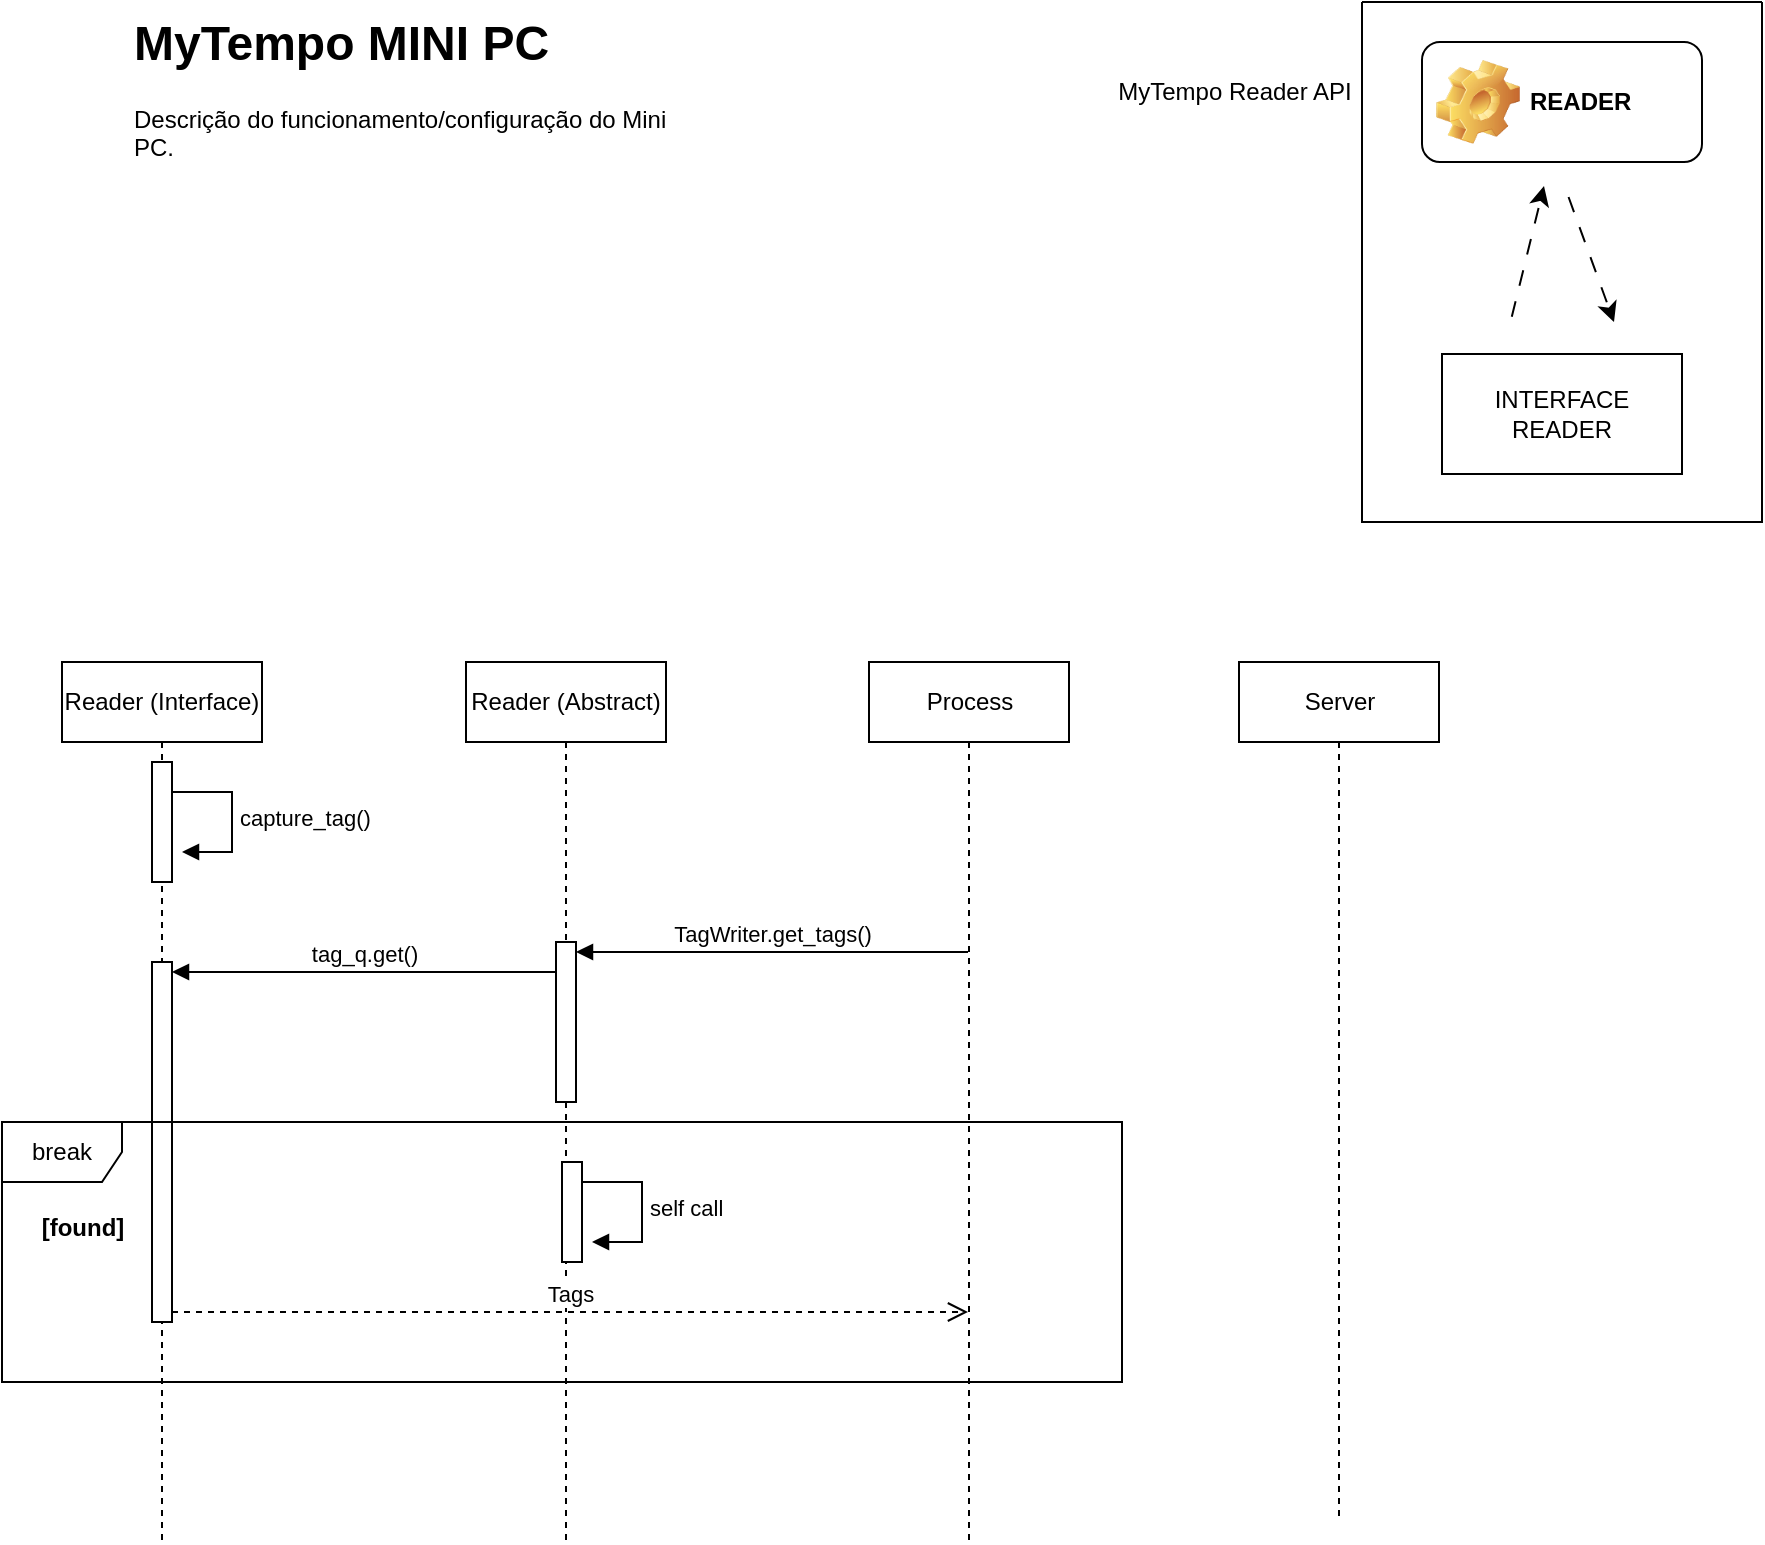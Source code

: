 <mxfile version="24.7.1" type="github">
  <diagram name="Page-1" id="kdufBOK4FUfgaSmy1Mbv">
    <mxGraphModel dx="2414" dy="668" grid="1" gridSize="10" guides="1" tooltips="1" connect="1" arrows="1" fold="1" page="1" pageScale="1" pageWidth="850" pageHeight="1100" background="#FFFFFF" math="0" shadow="0">
      <root>
        <mxCell id="0" />
        <mxCell id="1" parent="0" />
        <mxCell id="0uEbpQoPDFIilGcdgPJV-9" value="&lt;h1 style=&quot;margin-top: 0px;&quot;&gt;MyTempo MINI PC&lt;br&gt;&lt;/h1&gt;&lt;p&gt;Descrição do funcionamento/configuração do Mini PC. &lt;br&gt;&lt;/p&gt;" style="text;html=1;whiteSpace=wrap;overflow=hidden;rounded=0;" vertex="1" parent="1">
          <mxGeometry x="14" y="10" width="284" height="120" as="geometry" />
        </mxCell>
        <mxCell id="0uEbpQoPDFIilGcdgPJV-23" value="" style="swimlane;startSize=0;" vertex="1" parent="1">
          <mxGeometry x="630" y="10" width="200" height="260" as="geometry">
            <mxRectangle x="135" y="172" width="50" height="44" as="alternateBounds" />
          </mxGeometry>
        </mxCell>
        <mxCell id="0uEbpQoPDFIilGcdgPJV-17" value="READER" style="label;whiteSpace=wrap;html=1;image=img/clipart/Gear_128x128.png" vertex="1" parent="0uEbpQoPDFIilGcdgPJV-23">
          <mxGeometry x="30" y="20" width="140" height="60" as="geometry" />
        </mxCell>
        <mxCell id="0uEbpQoPDFIilGcdgPJV-16" value="" style="endArrow=classic;html=1;rounded=0;curved=0;shadow=0;endSize=7;startSize=10;flowAnimation=1;" edge="1" parent="0uEbpQoPDFIilGcdgPJV-23">
          <mxGeometry width="50" height="50" relative="1" as="geometry">
            <mxPoint x="74" y="161" as="sourcePoint" />
            <mxPoint x="91" y="92" as="targetPoint" />
          </mxGeometry>
        </mxCell>
        <mxCell id="0uEbpQoPDFIilGcdgPJV-18" value="" style="endArrow=classic;html=1;rounded=0;curved=0;shadow=0;endSize=7;startSize=10;flowAnimation=1;" edge="1" parent="0uEbpQoPDFIilGcdgPJV-23">
          <mxGeometry width="50" height="50" relative="1" as="geometry">
            <mxPoint x="102" y="94" as="sourcePoint" />
            <mxPoint x="126" y="160" as="targetPoint" />
          </mxGeometry>
        </mxCell>
        <mxCell id="0uEbpQoPDFIilGcdgPJV-15" value="INTERFACE READER" style="rounded=0;whiteSpace=wrap;html=1;" vertex="1" parent="0uEbpQoPDFIilGcdgPJV-23">
          <mxGeometry x="40" y="176" width="120" height="60" as="geometry" />
        </mxCell>
        <mxCell id="0uEbpQoPDFIilGcdgPJV-24" value="MyTempo Reader API" style="text;html=1;align=center;verticalAlign=middle;whiteSpace=wrap;rounded=0;" vertex="1" parent="1">
          <mxGeometry x="503" y="40" width="127" height="30" as="geometry" />
        </mxCell>
        <mxCell id="0uEbpQoPDFIilGcdgPJV-36" value="Reader (Abstract)" style="shape=umlLifeline;perimeter=lifelinePerimeter;whiteSpace=wrap;html=1;container=1;dropTarget=0;collapsible=0;recursiveResize=0;outlineConnect=0;portConstraint=eastwest;newEdgeStyle={&quot;curved&quot;:0,&quot;rounded&quot;:0};" vertex="1" parent="1">
          <mxGeometry x="182" y="340" width="100" height="440" as="geometry" />
        </mxCell>
        <mxCell id="0uEbpQoPDFIilGcdgPJV-54" value="" style="html=1;points=[[0,0,0,0,5],[0,1,0,0,-5],[1,0,0,0,5],[1,1,0,0,-5]];perimeter=orthogonalPerimeter;outlineConnect=0;targetShapes=umlLifeline;portConstraint=eastwest;newEdgeStyle={&quot;curved&quot;:0,&quot;rounded&quot;:0};" vertex="1" parent="0uEbpQoPDFIilGcdgPJV-36">
          <mxGeometry x="45" y="140" width="10" height="80" as="geometry" />
        </mxCell>
        <mxCell id="0uEbpQoPDFIilGcdgPJV-37" value="&lt;div&gt;Process&lt;/div&gt;" style="shape=umlLifeline;perimeter=lifelinePerimeter;whiteSpace=wrap;html=1;container=1;dropTarget=0;collapsible=0;recursiveResize=0;outlineConnect=0;portConstraint=eastwest;newEdgeStyle={&quot;curved&quot;:0,&quot;rounded&quot;:0};" vertex="1" parent="1">
          <mxGeometry x="383.5" y="340" width="100" height="440" as="geometry" />
        </mxCell>
        <mxCell id="0uEbpQoPDFIilGcdgPJV-38" value="Server" style="shape=umlLifeline;perimeter=lifelinePerimeter;whiteSpace=wrap;html=1;container=1;dropTarget=0;collapsible=0;recursiveResize=0;outlineConnect=0;portConstraint=eastwest;newEdgeStyle={&quot;curved&quot;:0,&quot;rounded&quot;:0};" vertex="1" parent="1">
          <mxGeometry x="568.5" y="340" width="100" height="430" as="geometry" />
        </mxCell>
        <mxCell id="0uEbpQoPDFIilGcdgPJV-47" value="Reader (Interface)" style="shape=umlLifeline;perimeter=lifelinePerimeter;whiteSpace=wrap;html=1;container=1;dropTarget=0;collapsible=0;recursiveResize=0;outlineConnect=0;portConstraint=eastwest;newEdgeStyle={&quot;curved&quot;:0,&quot;rounded&quot;:0};" vertex="1" parent="1">
          <mxGeometry x="-20" y="340" width="100" height="440" as="geometry" />
        </mxCell>
        <mxCell id="0uEbpQoPDFIilGcdgPJV-60" value="" style="html=1;points=[[0,0,0,0,5],[0,1,0,0,-5],[1,0,0,0,5],[1,1,0,0,-5]];perimeter=orthogonalPerimeter;outlineConnect=0;targetShapes=umlLifeline;portConstraint=eastwest;newEdgeStyle={&quot;curved&quot;:0,&quot;rounded&quot;:0};" vertex="1" parent="0uEbpQoPDFIilGcdgPJV-47">
          <mxGeometry x="45" y="50" width="10" height="60" as="geometry" />
        </mxCell>
        <mxCell id="0uEbpQoPDFIilGcdgPJV-64" value="capture_tag()" style="html=1;align=left;spacingLeft=2;endArrow=block;rounded=0;edgeStyle=orthogonalEdgeStyle;curved=0;rounded=0;" edge="1" parent="0uEbpQoPDFIilGcdgPJV-47">
          <mxGeometry relative="1" as="geometry">
            <mxPoint x="55" y="65" as="sourcePoint" />
            <Array as="points">
              <mxPoint x="85" y="95" />
            </Array>
            <mxPoint x="60" y="95" as="targetPoint" />
          </mxGeometry>
        </mxCell>
        <mxCell id="0uEbpQoPDFIilGcdgPJV-67" value="" style="html=1;points=[[0,0,0,0,5],[0,1,0,0,-5],[1,0,0,0,5],[1,1,0,0,-5]];perimeter=orthogonalPerimeter;outlineConnect=0;targetShapes=umlLifeline;portConstraint=eastwest;newEdgeStyle={&quot;curved&quot;:0,&quot;rounded&quot;:0};" vertex="1" parent="0uEbpQoPDFIilGcdgPJV-47">
          <mxGeometry x="45" y="150" width="10" height="180" as="geometry" />
        </mxCell>
        <mxCell id="0uEbpQoPDFIilGcdgPJV-55" value="TagWriter.get_tags()" style="html=1;verticalAlign=bottom;endArrow=block;curved=0;rounded=0;entryX=1;entryY=0;entryDx=0;entryDy=5;" edge="1" target="0uEbpQoPDFIilGcdgPJV-54" parent="1" source="0uEbpQoPDFIilGcdgPJV-37">
          <mxGeometry relative="1" as="geometry">
            <mxPoint x="310" y="405" as="sourcePoint" />
          </mxGeometry>
        </mxCell>
        <mxCell id="0uEbpQoPDFIilGcdgPJV-68" value="tag_q.get()" style="html=1;verticalAlign=bottom;endArrow=block;curved=0;rounded=0;entryX=1;entryY=0;entryDx=0;entryDy=5;" edge="1" target="0uEbpQoPDFIilGcdgPJV-67" parent="1" source="0uEbpQoPDFIilGcdgPJV-54">
          <mxGeometry relative="1" as="geometry">
            <mxPoint x="105" y="485" as="sourcePoint" />
          </mxGeometry>
        </mxCell>
        <mxCell id="0uEbpQoPDFIilGcdgPJV-74" value="break" style="shape=umlFrame;whiteSpace=wrap;html=1;pointerEvents=0;" vertex="1" parent="1">
          <mxGeometry x="-50" y="570" width="560" height="130" as="geometry" />
        </mxCell>
        <mxCell id="0uEbpQoPDFIilGcdgPJV-75" value="[found]" style="text;align=center;fontStyle=1;verticalAlign=middle;spacingLeft=3;spacingRight=3;strokeColor=none;rotatable=0;points=[[0,0.5],[1,0.5]];portConstraint=eastwest;html=1;" vertex="1" parent="1">
          <mxGeometry x="-50" y="610" width="80" height="26" as="geometry" />
        </mxCell>
        <mxCell id="0uEbpQoPDFIilGcdgPJV-77" value="" style="html=1;points=[[0,0,0,0,5],[0,1,0,0,-5],[1,0,0,0,5],[1,1,0,0,-5]];perimeter=orthogonalPerimeter;outlineConnect=0;targetShapes=umlLifeline;portConstraint=eastwest;newEdgeStyle={&quot;curved&quot;:0,&quot;rounded&quot;:0};" vertex="1" parent="1">
          <mxGeometry x="230" y="590" width="10" height="50" as="geometry" />
        </mxCell>
        <mxCell id="0uEbpQoPDFIilGcdgPJV-78" value="self call" style="html=1;align=left;spacingLeft=2;endArrow=block;rounded=0;edgeStyle=orthogonalEdgeStyle;curved=0;rounded=0;" edge="1" parent="1">
          <mxGeometry relative="1" as="geometry">
            <mxPoint x="240" y="600" as="sourcePoint" />
            <Array as="points">
              <mxPoint x="270" y="630" />
            </Array>
            <mxPoint x="245" y="630" as="targetPoint" />
          </mxGeometry>
        </mxCell>
        <mxCell id="0uEbpQoPDFIilGcdgPJV-69" value="Tags" style="html=1;verticalAlign=bottom;endArrow=open;dashed=1;endSize=8;curved=0;rounded=0;exitX=1;exitY=1;exitDx=0;exitDy=-5;" edge="1" source="0uEbpQoPDFIilGcdgPJV-67" parent="1" target="0uEbpQoPDFIilGcdgPJV-37">
          <mxGeometry relative="1" as="geometry">
            <mxPoint x="105" y="555" as="targetPoint" />
          </mxGeometry>
        </mxCell>
      </root>
    </mxGraphModel>
  </diagram>
</mxfile>
